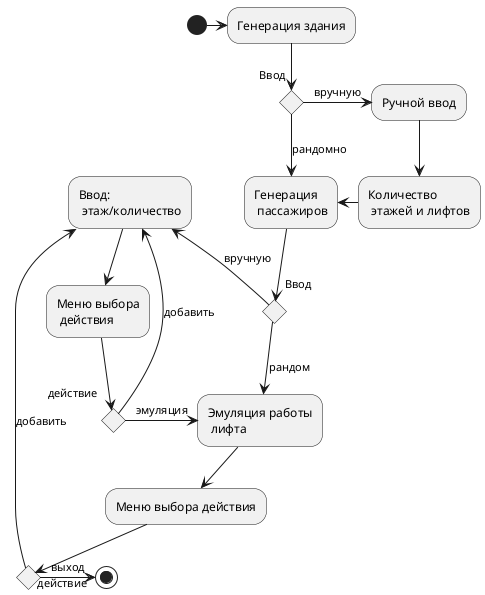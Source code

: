 @startuml
(*) -right-> "Генерация здания"

if "Ввод" then
-right->[вручную] "Ручной ввод"
-down-> "Количество\n этажей и лифтов"
-left-> "Генерация\n пассажиров"
else
-->[рандомно] "Генерация\n пассажиров"
endif

if "Ввод" then
-left->[вручную] "Ввод:\n этаж/количество"
-->"Меню выбора\n действия"
    if "действие" then
    -->[добавить] "Ввод:\n этаж/количество"
    else
    -right->[эмуляция] "Эмуляция работы\n лифта"
    endif
else
-->[рандом] "Эмуляция работы\n лифта"
endif

-down-> "Меню выбора действия"

if "действие" then
-left->[добавить] "Ввод:\n этаж/количество"
else
-right->[выход] (*)
endif
@enduml
